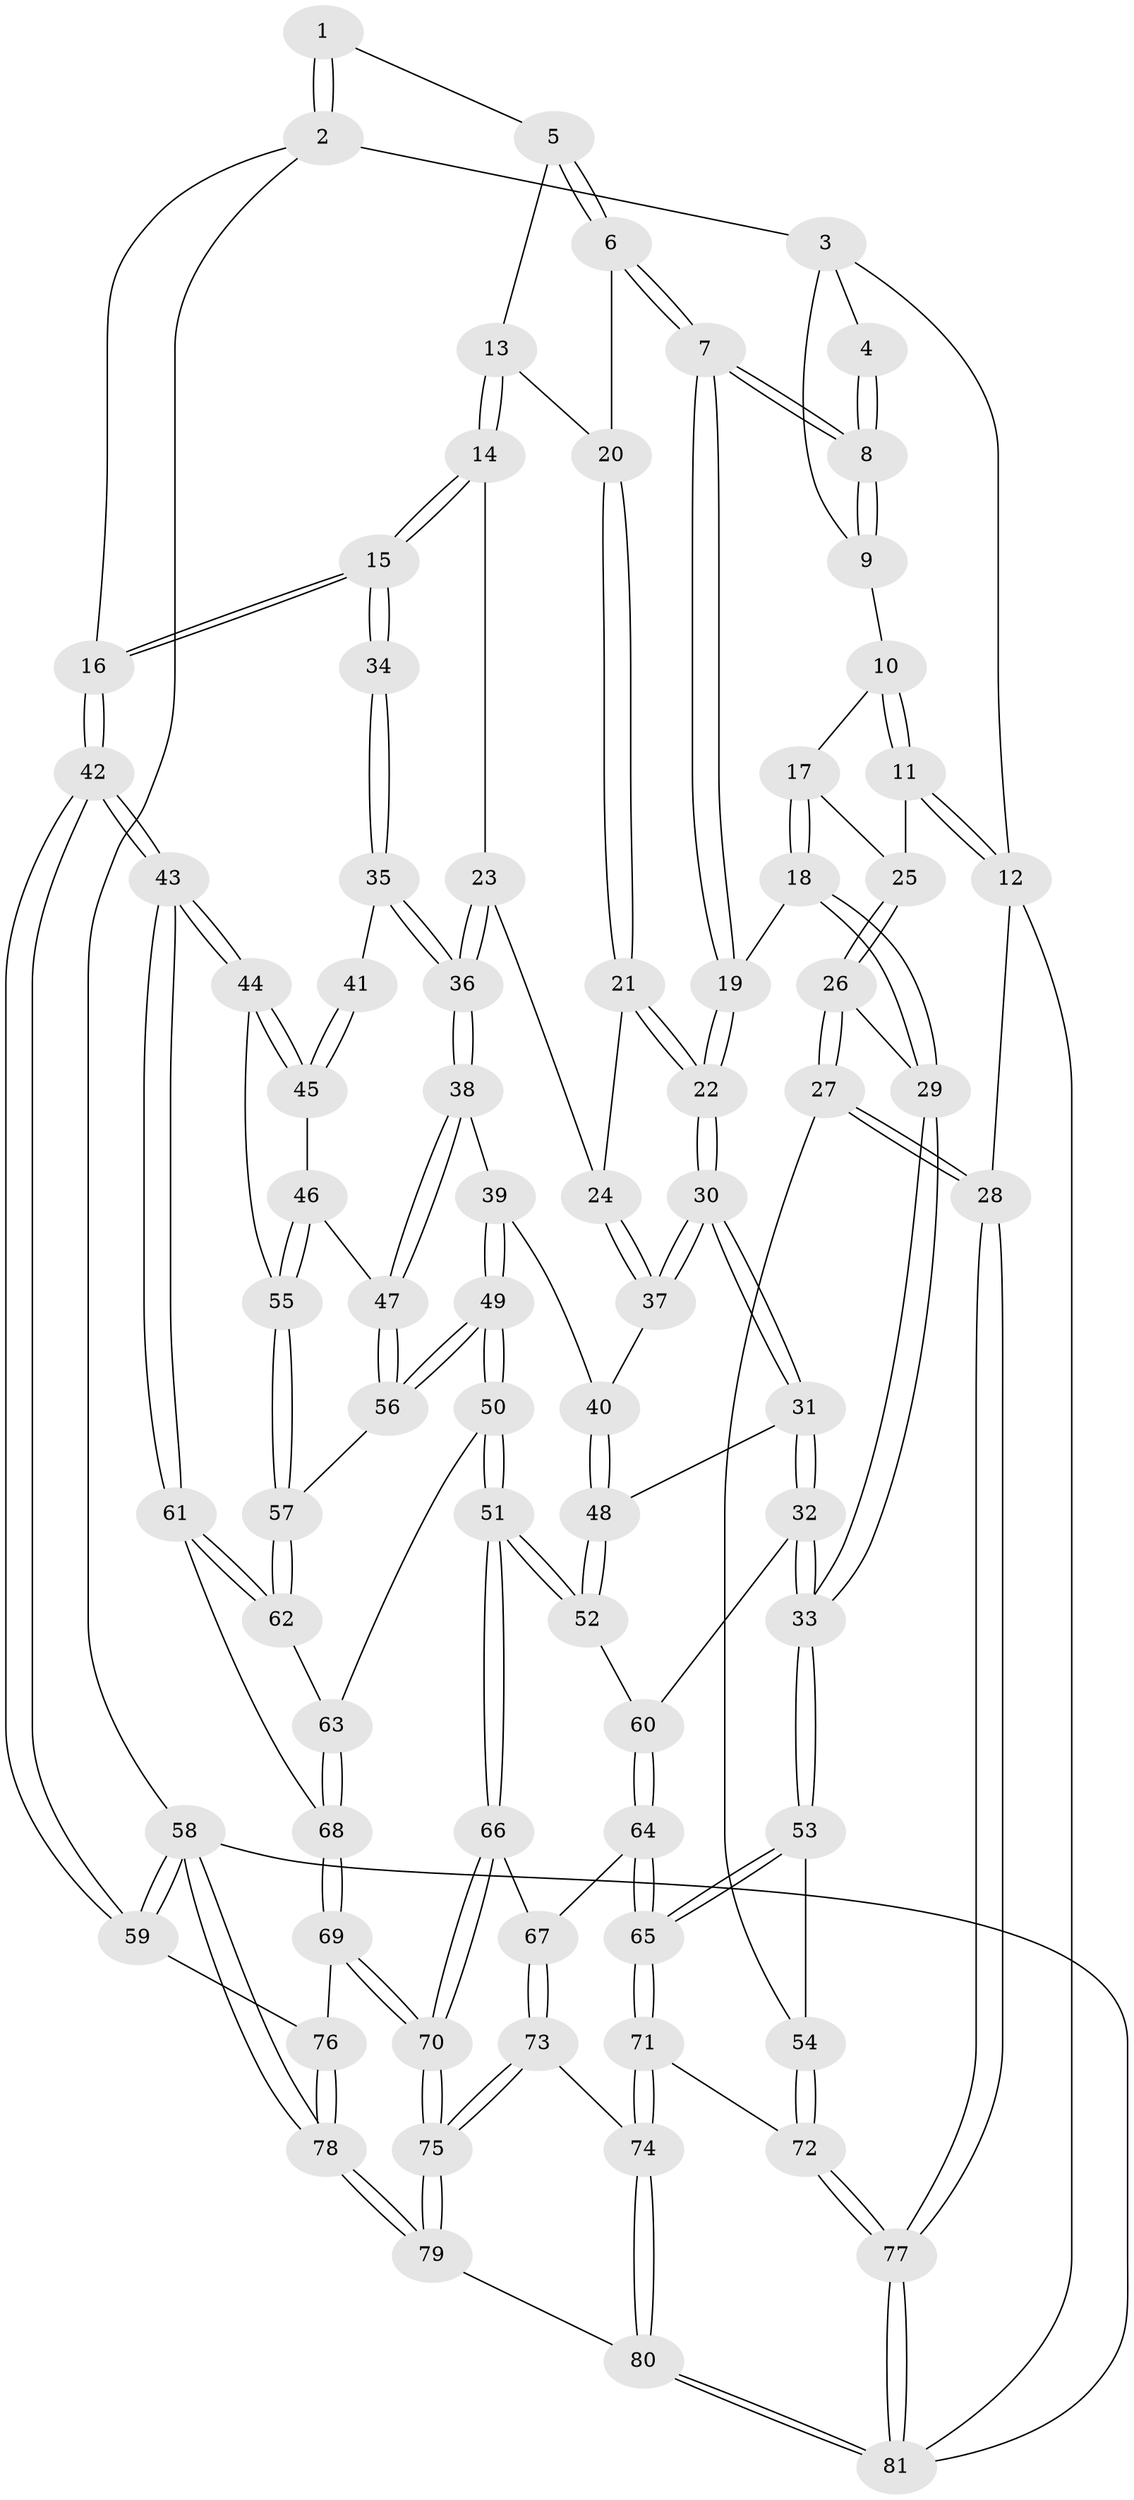 // coarse degree distribution, {4: 0.4791666666666667, 7: 0.020833333333333332, 3: 0.16666666666666666, 5: 0.22916666666666666, 6: 0.10416666666666667}
// Generated by graph-tools (version 1.1) at 2025/24/03/03/25 07:24:34]
// undirected, 81 vertices, 199 edges
graph export_dot {
graph [start="1"]
  node [color=gray90,style=filled];
  1 [pos="+0.5994612860143731+0"];
  2 [pos="+1+0"];
  3 [pos="+0+0"];
  4 [pos="+0.43997158855117946+0"];
  5 [pos="+0.6347912156189705+0.05104175935957216"];
  6 [pos="+0.5153038245498506+0.17712633950230763"];
  7 [pos="+0.3991030807947699+0.18979645816755858"];
  8 [pos="+0.4021789259112348+0.12382879073200274"];
  9 [pos="+0.1219067405786121+0"];
  10 [pos="+0.1423916824883758+0.05361734832955385"];
  11 [pos="+0.06344871464947353+0.2555150733508613"];
  12 [pos="+0+0.23992792108582117"];
  13 [pos="+0.7113780146854818+0.13392084231696702"];
  14 [pos="+0.9828376311694824+0.14310313111308223"];
  15 [pos="+1+0.10883968143542098"];
  16 [pos="+1+0"];
  17 [pos="+0.36280250668183145+0.21399471012771462"];
  18 [pos="+0.3753066578180694+0.21655605348695836"];
  19 [pos="+0.3834723552098035+0.21154786014804602"];
  20 [pos="+0.6355708020673202+0.22481879759299672"];
  21 [pos="+0.6633138523129497+0.3099369059306955"];
  22 [pos="+0.5470661851231237+0.3576396051048683"];
  23 [pos="+0.7241341566865848+0.3282521820226534"];
  24 [pos="+0.695749141923259+0.3283153060114945"];
  25 [pos="+0.07794703432211293+0.26602276359048593"];
  26 [pos="+0.13128763216196276+0.39889542291749036"];
  27 [pos="+0.03095237618403944+0.6762566508220302"];
  28 [pos="+0+0.7337798066690636"];
  29 [pos="+0.3298886987338878+0.3881947963376123"];
  30 [pos="+0.5386216943427435+0.44253712632905123"];
  31 [pos="+0.5191152617498771+0.47768998288627684"];
  32 [pos="+0.46958663201998413+0.5458975322461004"];
  33 [pos="+0.3833998415086252+0.5495694535961714"];
  34 [pos="+1+0.2596598600313775"];
  35 [pos="+0.8077178162206065+0.4301330133386431"];
  36 [pos="+0.7970695370228634+0.43843101720076827"];
  37 [pos="+0.664670360212613+0.43584425440268854"];
  38 [pos="+0.7968126698549244+0.45776023600820204"];
  39 [pos="+0.6913376145128451+0.46335428439678245"];
  40 [pos="+0.6698862907863723+0.44777647988109986"];
  41 [pos="+0.9323092114658098+0.42900449966383675"];
  42 [pos="+1+0.6531773698805025"];
  43 [pos="+1+0.6528012786321254"];
  44 [pos="+0.9603980484301634+0.5085927440202129"];
  45 [pos="+0.9188012311936105+0.47001406202176227"];
  46 [pos="+0.8943327860437951+0.4821684825972104"];
  47 [pos="+0.8063287601639351+0.48217551520049406"];
  48 [pos="+0.6461549895357059+0.4885855392132535"];
  49 [pos="+0.7171491301083317+0.6157436673800591"];
  50 [pos="+0.7038584975178911+0.6335576874806236"];
  51 [pos="+0.6898082761841359+0.6395551996388452"];
  52 [pos="+0.6412869895541361+0.6144745040891255"];
  53 [pos="+0.305329161495478+0.6363920063909919"];
  54 [pos="+0.19973787288225575+0.6627514039084521"];
  55 [pos="+0.89915995319603+0.5627059035598179"];
  56 [pos="+0.787265990219392+0.5556846191971678"];
  57 [pos="+0.8923174944973115+0.5915061830627116"];
  58 [pos="+1+1"];
  59 [pos="+1+0.8787921758304751"];
  60 [pos="+0.5219574461463585+0.5818301060837341"];
  61 [pos="+1+0.6742179758739106"];
  62 [pos="+0.9312332328020794+0.6366628313310582"];
  63 [pos="+0.8202230492643078+0.6951822437748565"];
  64 [pos="+0.5232509801376448+0.7344832551671636"];
  65 [pos="+0.41772711251388583+0.7981127320169101"];
  66 [pos="+0.6660493230360265+0.7483470193496093"];
  67 [pos="+0.6300764039545751+0.7801467554539029"];
  68 [pos="+0.8590200207451647+0.8242503242563851"];
  69 [pos="+0.840451250353664+0.8697780189398533"];
  70 [pos="+0.8338725732708907+0.8741690848017611"];
  71 [pos="+0.43179196866021324+0.8803267178378426"];
  72 [pos="+0.3151659544286389+0.9177525924519364"];
  73 [pos="+0.6031699168150598+0.8472425187987213"];
  74 [pos="+0.4717318932517888+0.9117305327863412"];
  75 [pos="+0.7613770209141368+1"];
  76 [pos="+0.9464690515016825+0.9013829446449624"];
  77 [pos="+0+1"];
  78 [pos="+0.9838683993651877+1"];
  79 [pos="+0.7414962870489341+1"];
  80 [pos="+0.5387630336066994+1"];
  81 [pos="+0+1"];
  1 -- 2;
  1 -- 2;
  1 -- 5;
  2 -- 3;
  2 -- 16;
  2 -- 58;
  3 -- 4;
  3 -- 9;
  3 -- 12;
  4 -- 8;
  4 -- 8;
  5 -- 6;
  5 -- 6;
  5 -- 13;
  6 -- 7;
  6 -- 7;
  6 -- 20;
  7 -- 8;
  7 -- 8;
  7 -- 19;
  7 -- 19;
  8 -- 9;
  8 -- 9;
  9 -- 10;
  10 -- 11;
  10 -- 11;
  10 -- 17;
  11 -- 12;
  11 -- 12;
  11 -- 25;
  12 -- 28;
  12 -- 81;
  13 -- 14;
  13 -- 14;
  13 -- 20;
  14 -- 15;
  14 -- 15;
  14 -- 23;
  15 -- 16;
  15 -- 16;
  15 -- 34;
  15 -- 34;
  16 -- 42;
  16 -- 42;
  17 -- 18;
  17 -- 18;
  17 -- 25;
  18 -- 19;
  18 -- 29;
  18 -- 29;
  19 -- 22;
  19 -- 22;
  20 -- 21;
  20 -- 21;
  21 -- 22;
  21 -- 22;
  21 -- 24;
  22 -- 30;
  22 -- 30;
  23 -- 24;
  23 -- 36;
  23 -- 36;
  24 -- 37;
  24 -- 37;
  25 -- 26;
  25 -- 26;
  26 -- 27;
  26 -- 27;
  26 -- 29;
  27 -- 28;
  27 -- 28;
  27 -- 54;
  28 -- 77;
  28 -- 77;
  29 -- 33;
  29 -- 33;
  30 -- 31;
  30 -- 31;
  30 -- 37;
  30 -- 37;
  31 -- 32;
  31 -- 32;
  31 -- 48;
  32 -- 33;
  32 -- 33;
  32 -- 60;
  33 -- 53;
  33 -- 53;
  34 -- 35;
  34 -- 35;
  35 -- 36;
  35 -- 36;
  35 -- 41;
  36 -- 38;
  36 -- 38;
  37 -- 40;
  38 -- 39;
  38 -- 47;
  38 -- 47;
  39 -- 40;
  39 -- 49;
  39 -- 49;
  40 -- 48;
  40 -- 48;
  41 -- 45;
  41 -- 45;
  42 -- 43;
  42 -- 43;
  42 -- 59;
  42 -- 59;
  43 -- 44;
  43 -- 44;
  43 -- 61;
  43 -- 61;
  44 -- 45;
  44 -- 45;
  44 -- 55;
  45 -- 46;
  46 -- 47;
  46 -- 55;
  46 -- 55;
  47 -- 56;
  47 -- 56;
  48 -- 52;
  48 -- 52;
  49 -- 50;
  49 -- 50;
  49 -- 56;
  49 -- 56;
  50 -- 51;
  50 -- 51;
  50 -- 63;
  51 -- 52;
  51 -- 52;
  51 -- 66;
  51 -- 66;
  52 -- 60;
  53 -- 54;
  53 -- 65;
  53 -- 65;
  54 -- 72;
  54 -- 72;
  55 -- 57;
  55 -- 57;
  56 -- 57;
  57 -- 62;
  57 -- 62;
  58 -- 59;
  58 -- 59;
  58 -- 78;
  58 -- 78;
  58 -- 81;
  59 -- 76;
  60 -- 64;
  60 -- 64;
  61 -- 62;
  61 -- 62;
  61 -- 68;
  62 -- 63;
  63 -- 68;
  63 -- 68;
  64 -- 65;
  64 -- 65;
  64 -- 67;
  65 -- 71;
  65 -- 71;
  66 -- 67;
  66 -- 70;
  66 -- 70;
  67 -- 73;
  67 -- 73;
  68 -- 69;
  68 -- 69;
  69 -- 70;
  69 -- 70;
  69 -- 76;
  70 -- 75;
  70 -- 75;
  71 -- 72;
  71 -- 74;
  71 -- 74;
  72 -- 77;
  72 -- 77;
  73 -- 74;
  73 -- 75;
  73 -- 75;
  74 -- 80;
  74 -- 80;
  75 -- 79;
  75 -- 79;
  76 -- 78;
  76 -- 78;
  77 -- 81;
  77 -- 81;
  78 -- 79;
  78 -- 79;
  79 -- 80;
  80 -- 81;
  80 -- 81;
}
